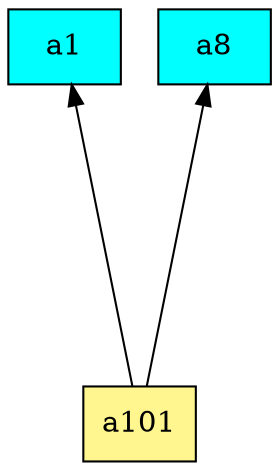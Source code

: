 digraph G {
rankdir=BT;ranksep="2.0";
"a1" [shape=record,fillcolor=cyan,style=filled,label="{a1}"];
"a101" [shape=record,fillcolor=khaki1,style=filled,label="{a101}"];
"a8" [shape=record,fillcolor=cyan,style=filled,label="{a8}"];
"a101" -> "a1"
"a101" -> "a8"
}